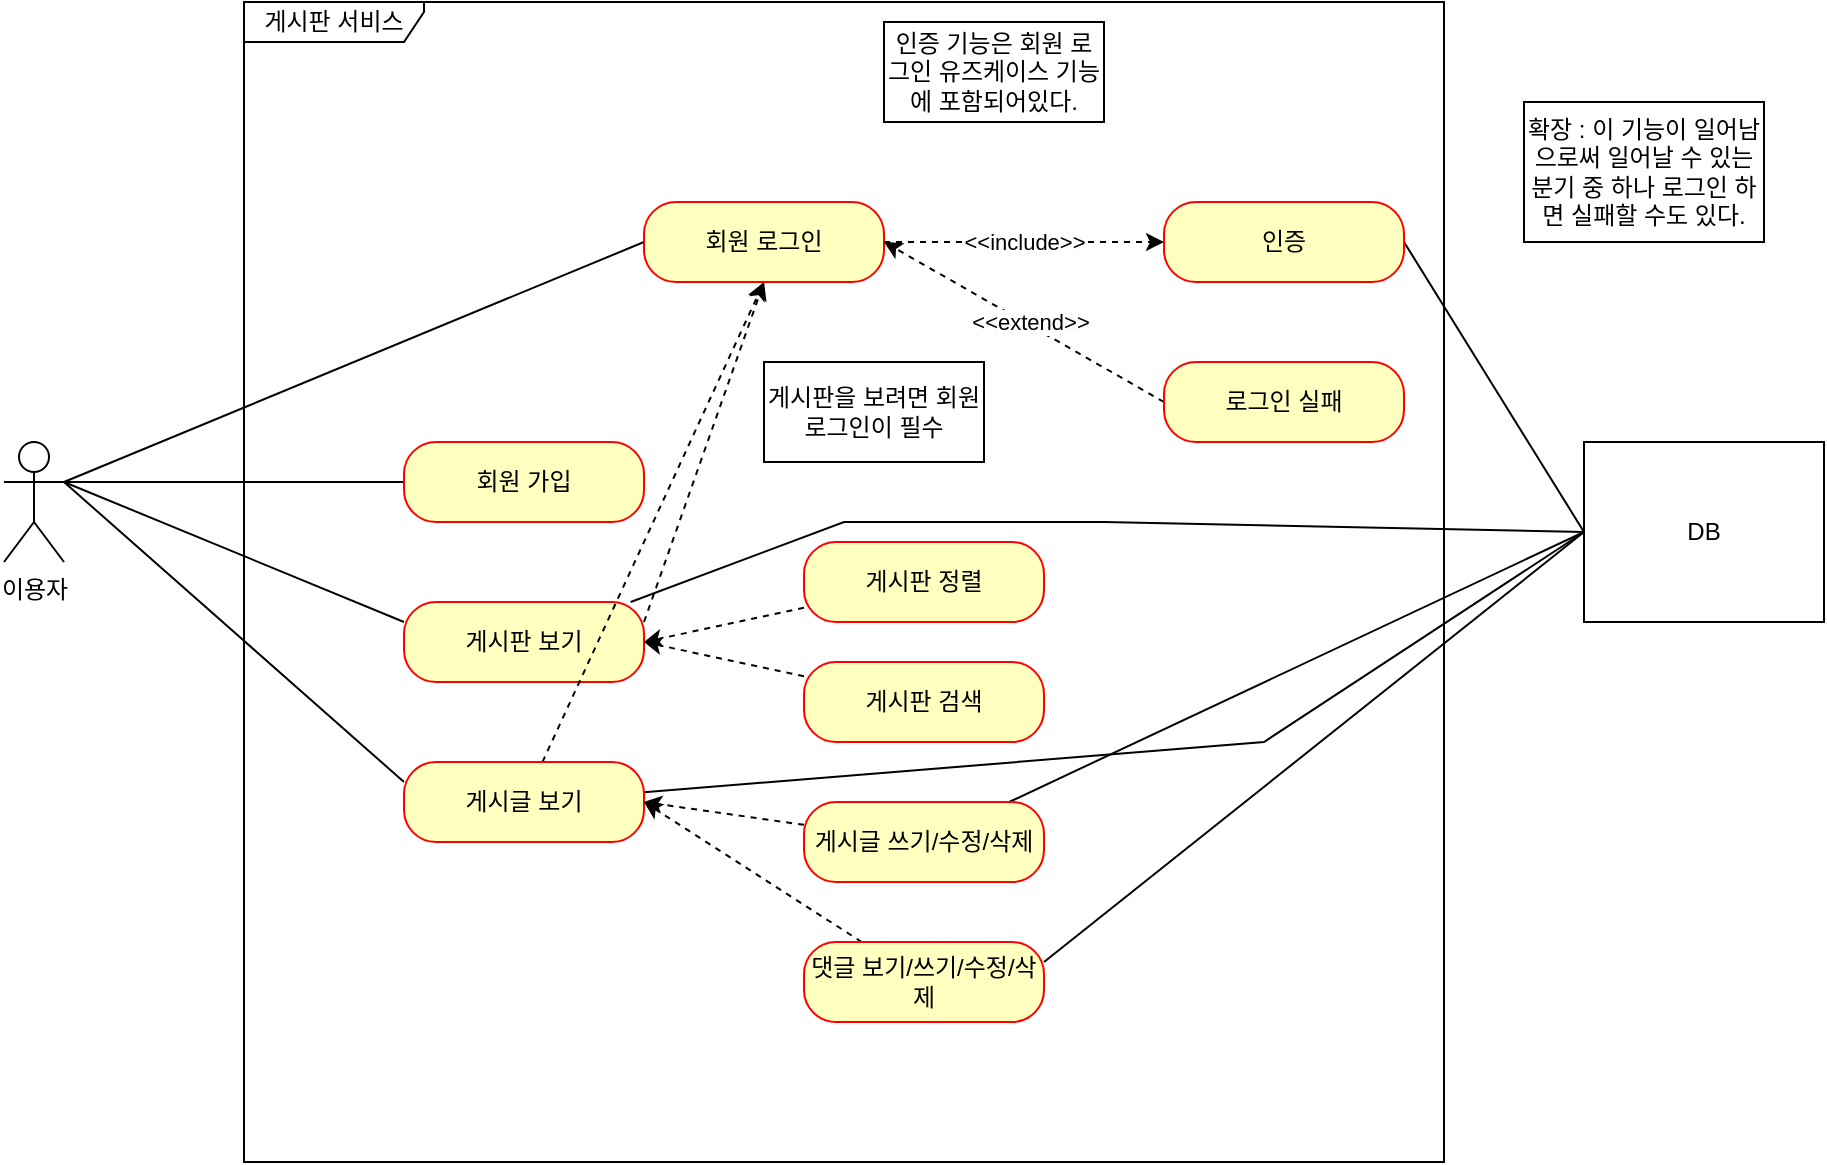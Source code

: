 <mxfile version="21.1.4" type="github">
  <diagram name="페이지-1" id="gxklzMOEhJ284HbPfKui">
    <mxGraphModel dx="1114" dy="616" grid="1" gridSize="10" guides="1" tooltips="1" connect="1" arrows="1" fold="1" page="1" pageScale="1" pageWidth="850" pageHeight="1100" math="0" shadow="0">
      <root>
        <mxCell id="0" />
        <mxCell id="1" parent="0" />
        <mxCell id="NrBgv50jh2lkLzNKUakg-1" value="이용자" style="shape=umlActor;verticalLabelPosition=bottom;verticalAlign=top;html=1;" vertex="1" parent="1">
          <mxGeometry x="40" y="240" width="30" height="60" as="geometry" />
        </mxCell>
        <mxCell id="NrBgv50jh2lkLzNKUakg-3" value="게시판 서비스" style="shape=umlFrame;whiteSpace=wrap;html=1;pointerEvents=0;width=90;height=20;" vertex="1" parent="1">
          <mxGeometry x="160" y="20" width="600" height="580" as="geometry" />
        </mxCell>
        <mxCell id="NrBgv50jh2lkLzNKUakg-20" style="rounded=0;orthogonalLoop=1;jettySize=auto;html=1;entryX=1;entryY=0.333;entryDx=0;entryDy=0;entryPerimeter=0;endArrow=none;endFill=0;exitX=0;exitY=0.5;exitDx=0;exitDy=0;" edge="1" parent="1" source="NrBgv50jh2lkLzNKUakg-4" target="NrBgv50jh2lkLzNKUakg-1">
          <mxGeometry relative="1" as="geometry" />
        </mxCell>
        <mxCell id="NrBgv50jh2lkLzNKUakg-4" value="회원 가입" style="rounded=1;whiteSpace=wrap;html=1;arcSize=40;fontColor=#000000;fillColor=#ffffc0;strokeColor=#ff0000;" vertex="1" parent="1">
          <mxGeometry x="240" y="240" width="120" height="40" as="geometry" />
        </mxCell>
        <mxCell id="NrBgv50jh2lkLzNKUakg-22" style="rounded=0;orthogonalLoop=1;jettySize=auto;html=1;entryX=1;entryY=0.333;entryDx=0;entryDy=0;entryPerimeter=0;endArrow=none;endFill=0;exitX=0;exitY=0.25;exitDx=0;exitDy=0;" edge="1" parent="1" source="NrBgv50jh2lkLzNKUakg-6" target="NrBgv50jh2lkLzNKUakg-1">
          <mxGeometry relative="1" as="geometry" />
        </mxCell>
        <mxCell id="NrBgv50jh2lkLzNKUakg-29" style="rounded=0;orthogonalLoop=1;jettySize=auto;html=1;entryX=0.5;entryY=1;entryDx=0;entryDy=0;exitX=1;exitY=0.25;exitDx=0;exitDy=0;dashed=1;" edge="1" parent="1" source="NrBgv50jh2lkLzNKUakg-6" target="NrBgv50jh2lkLzNKUakg-8">
          <mxGeometry relative="1" as="geometry" />
        </mxCell>
        <mxCell id="NrBgv50jh2lkLzNKUakg-44" style="rounded=0;orthogonalLoop=1;jettySize=auto;html=1;entryX=0;entryY=0.5;entryDx=0;entryDy=0;endArrow=none;endFill=0;" edge="1" parent="1" source="NrBgv50jh2lkLzNKUakg-6" target="NrBgv50jh2lkLzNKUakg-39">
          <mxGeometry relative="1" as="geometry">
            <Array as="points">
              <mxPoint x="460" y="280" />
              <mxPoint x="590" y="280" />
            </Array>
          </mxGeometry>
        </mxCell>
        <mxCell id="NrBgv50jh2lkLzNKUakg-6" value="게시판 보기" style="rounded=1;whiteSpace=wrap;html=1;arcSize=40;fontColor=#000000;fillColor=#ffffc0;strokeColor=#ff0000;" vertex="1" parent="1">
          <mxGeometry x="240" y="320" width="120" height="40" as="geometry" />
        </mxCell>
        <mxCell id="NrBgv50jh2lkLzNKUakg-23" style="rounded=0;orthogonalLoop=1;jettySize=auto;html=1;endArrow=none;endFill=0;exitX=0;exitY=0.25;exitDx=0;exitDy=0;" edge="1" parent="1" source="NrBgv50jh2lkLzNKUakg-7">
          <mxGeometry relative="1" as="geometry">
            <mxPoint x="70" y="260" as="targetPoint" />
          </mxGeometry>
        </mxCell>
        <mxCell id="NrBgv50jh2lkLzNKUakg-30" style="rounded=0;orthogonalLoop=1;jettySize=auto;html=1;entryX=0.5;entryY=1;entryDx=0;entryDy=0;dashed=1;" edge="1" parent="1" source="NrBgv50jh2lkLzNKUakg-7" target="NrBgv50jh2lkLzNKUakg-8">
          <mxGeometry relative="1" as="geometry" />
        </mxCell>
        <mxCell id="NrBgv50jh2lkLzNKUakg-45" style="rounded=0;orthogonalLoop=1;jettySize=auto;html=1;entryX=0;entryY=0.5;entryDx=0;entryDy=0;endArrow=none;endFill=0;" edge="1" parent="1" source="NrBgv50jh2lkLzNKUakg-7" target="NrBgv50jh2lkLzNKUakg-39">
          <mxGeometry relative="1" as="geometry">
            <Array as="points">
              <mxPoint x="670" y="390" />
            </Array>
          </mxGeometry>
        </mxCell>
        <mxCell id="NrBgv50jh2lkLzNKUakg-7" value="게시글 보기" style="rounded=1;whiteSpace=wrap;html=1;arcSize=40;fontColor=#000000;fillColor=#ffffc0;strokeColor=#ff0000;" vertex="1" parent="1">
          <mxGeometry x="240" y="400" width="120" height="40" as="geometry" />
        </mxCell>
        <mxCell id="NrBgv50jh2lkLzNKUakg-21" style="rounded=0;orthogonalLoop=1;jettySize=auto;html=1;endArrow=none;endFill=0;exitX=0;exitY=0.5;exitDx=0;exitDy=0;" edge="1" parent="1" source="NrBgv50jh2lkLzNKUakg-8">
          <mxGeometry relative="1" as="geometry">
            <mxPoint x="70" y="260" as="targetPoint" />
          </mxGeometry>
        </mxCell>
        <mxCell id="NrBgv50jh2lkLzNKUakg-24" value="&amp;lt;&amp;lt;include&amp;gt;&amp;gt;" style="edgeStyle=orthogonalEdgeStyle;rounded=0;orthogonalLoop=1;jettySize=auto;html=1;endArrow=classic;endFill=1;dashed=1;" edge="1" parent="1" source="NrBgv50jh2lkLzNKUakg-8" target="NrBgv50jh2lkLzNKUakg-9">
          <mxGeometry relative="1" as="geometry" />
        </mxCell>
        <mxCell id="NrBgv50jh2lkLzNKUakg-8" value="회원 로그인" style="rounded=1;whiteSpace=wrap;html=1;arcSize=40;fontColor=#000000;fillColor=#ffffc0;strokeColor=#ff0000;" vertex="1" parent="1">
          <mxGeometry x="360" y="120" width="120" height="40" as="geometry" />
        </mxCell>
        <mxCell id="NrBgv50jh2lkLzNKUakg-42" style="rounded=0;orthogonalLoop=1;jettySize=auto;html=1;entryX=0;entryY=0.5;entryDx=0;entryDy=0;exitX=1;exitY=0.5;exitDx=0;exitDy=0;endArrow=none;endFill=0;" edge="1" parent="1" source="NrBgv50jh2lkLzNKUakg-9" target="NrBgv50jh2lkLzNKUakg-39">
          <mxGeometry relative="1" as="geometry" />
        </mxCell>
        <mxCell id="NrBgv50jh2lkLzNKUakg-9" value="인증" style="rounded=1;whiteSpace=wrap;html=1;arcSize=40;fontColor=#000000;fillColor=#ffffc0;strokeColor=#ff0000;" vertex="1" parent="1">
          <mxGeometry x="620" y="120" width="120" height="40" as="geometry" />
        </mxCell>
        <mxCell id="NrBgv50jh2lkLzNKUakg-25" style="rounded=0;orthogonalLoop=1;jettySize=auto;html=1;entryX=1;entryY=0.5;entryDx=0;entryDy=0;endArrow=classic;endFill=1;exitX=0;exitY=0.5;exitDx=0;exitDy=0;dashed=1;startArrow=none;startFill=0;" edge="1" parent="1" source="NrBgv50jh2lkLzNKUakg-10" target="NrBgv50jh2lkLzNKUakg-8">
          <mxGeometry relative="1" as="geometry" />
        </mxCell>
        <mxCell id="NrBgv50jh2lkLzNKUakg-27" value="&amp;lt;&amp;lt;extend&amp;gt;&amp;gt;" style="edgeLabel;html=1;align=center;verticalAlign=middle;resizable=0;points=[];" vertex="1" connectable="0" parent="NrBgv50jh2lkLzNKUakg-25">
          <mxGeometry x="-0.043" y="-2" relative="1" as="geometry">
            <mxPoint x="-1" as="offset" />
          </mxGeometry>
        </mxCell>
        <mxCell id="NrBgv50jh2lkLzNKUakg-10" value="로그인 실패" style="rounded=1;whiteSpace=wrap;html=1;arcSize=40;fontColor=#000000;fillColor=#ffffc0;strokeColor=#ff0000;" vertex="1" parent="1">
          <mxGeometry x="620" y="200" width="120" height="40" as="geometry" />
        </mxCell>
        <mxCell id="NrBgv50jh2lkLzNKUakg-32" style="rounded=0;orthogonalLoop=1;jettySize=auto;html=1;entryX=1;entryY=0.5;entryDx=0;entryDy=0;dashed=1;" edge="1" parent="1" source="NrBgv50jh2lkLzNKUakg-11" target="NrBgv50jh2lkLzNKUakg-6">
          <mxGeometry relative="1" as="geometry" />
        </mxCell>
        <mxCell id="NrBgv50jh2lkLzNKUakg-11" value="게시판 정렬" style="rounded=1;whiteSpace=wrap;html=1;arcSize=40;fontColor=#000000;fillColor=#ffffc0;strokeColor=#ff0000;" vertex="1" parent="1">
          <mxGeometry x="440" y="290" width="120" height="40" as="geometry" />
        </mxCell>
        <mxCell id="NrBgv50jh2lkLzNKUakg-33" style="rounded=0;orthogonalLoop=1;jettySize=auto;html=1;entryX=1;entryY=0.5;entryDx=0;entryDy=0;dashed=1;" edge="1" parent="1" source="NrBgv50jh2lkLzNKUakg-12" target="NrBgv50jh2lkLzNKUakg-6">
          <mxGeometry relative="1" as="geometry" />
        </mxCell>
        <mxCell id="NrBgv50jh2lkLzNKUakg-12" value="게시판 검색" style="rounded=1;whiteSpace=wrap;html=1;arcSize=40;fontColor=#000000;fillColor=#ffffc0;strokeColor=#ff0000;" vertex="1" parent="1">
          <mxGeometry x="440" y="350" width="120" height="40" as="geometry" />
        </mxCell>
        <mxCell id="NrBgv50jh2lkLzNKUakg-36" style="rounded=0;orthogonalLoop=1;jettySize=auto;html=1;entryX=1;entryY=0.5;entryDx=0;entryDy=0;strokeColor=none;" edge="1" parent="1" source="NrBgv50jh2lkLzNKUakg-13" target="NrBgv50jh2lkLzNKUakg-7">
          <mxGeometry relative="1" as="geometry" />
        </mxCell>
        <mxCell id="NrBgv50jh2lkLzNKUakg-37" style="rounded=0;orthogonalLoop=1;jettySize=auto;html=1;entryX=1;entryY=0.5;entryDx=0;entryDy=0;dashed=1;" edge="1" parent="1" source="NrBgv50jh2lkLzNKUakg-13" target="NrBgv50jh2lkLzNKUakg-7">
          <mxGeometry relative="1" as="geometry" />
        </mxCell>
        <mxCell id="NrBgv50jh2lkLzNKUakg-46" style="rounded=0;orthogonalLoop=1;jettySize=auto;html=1;entryX=0;entryY=0.5;entryDx=0;entryDy=0;endArrow=none;endFill=0;" edge="1" parent="1" source="NrBgv50jh2lkLzNKUakg-13" target="NrBgv50jh2lkLzNKUakg-39">
          <mxGeometry relative="1" as="geometry">
            <mxPoint x="830" y="280" as="targetPoint" />
          </mxGeometry>
        </mxCell>
        <mxCell id="NrBgv50jh2lkLzNKUakg-13" value="게시글 쓰기/수정/삭제" style="rounded=1;whiteSpace=wrap;html=1;arcSize=40;fontColor=#000000;fillColor=#ffffc0;strokeColor=#ff0000;" vertex="1" parent="1">
          <mxGeometry x="440" y="420" width="120" height="40" as="geometry" />
        </mxCell>
        <mxCell id="NrBgv50jh2lkLzNKUakg-38" style="rounded=0;orthogonalLoop=1;jettySize=auto;html=1;entryX=1;entryY=0.5;entryDx=0;entryDy=0;dashed=1;" edge="1" parent="1" source="NrBgv50jh2lkLzNKUakg-14" target="NrBgv50jh2lkLzNKUakg-7">
          <mxGeometry relative="1" as="geometry" />
        </mxCell>
        <mxCell id="NrBgv50jh2lkLzNKUakg-47" style="rounded=0;orthogonalLoop=1;jettySize=auto;html=1;entryX=0;entryY=0.5;entryDx=0;entryDy=0;exitX=1;exitY=0.25;exitDx=0;exitDy=0;endArrow=none;endFill=0;" edge="1" parent="1" source="NrBgv50jh2lkLzNKUakg-14" target="NrBgv50jh2lkLzNKUakg-39">
          <mxGeometry relative="1" as="geometry" />
        </mxCell>
        <mxCell id="NrBgv50jh2lkLzNKUakg-14" value="댓글 보기/쓰기/수정/삭제" style="rounded=1;whiteSpace=wrap;html=1;arcSize=40;fontColor=#000000;fillColor=#ffffc0;strokeColor=#ff0000;" vertex="1" parent="1">
          <mxGeometry x="440" y="490" width="120" height="40" as="geometry" />
        </mxCell>
        <mxCell id="NrBgv50jh2lkLzNKUakg-26" value="인증 기능은 회원 로그인 유즈케이스 기능에 포함되어있다." style="html=1;whiteSpace=wrap;" vertex="1" parent="1">
          <mxGeometry x="480" y="30" width="110" height="50" as="geometry" />
        </mxCell>
        <mxCell id="NrBgv50jh2lkLzNKUakg-28" value="확장 : 이 기능이 일어남으로써 일어날 수 있는 분기 중 하나 로그인 하면 실패할 수도 있다." style="html=1;whiteSpace=wrap;" vertex="1" parent="1">
          <mxGeometry x="800" y="70" width="120" height="70" as="geometry" />
        </mxCell>
        <mxCell id="NrBgv50jh2lkLzNKUakg-31" value="게시판을 보려면 회원 로그인이 필수" style="html=1;whiteSpace=wrap;" vertex="1" parent="1">
          <mxGeometry x="420" y="200" width="110" height="50" as="geometry" />
        </mxCell>
        <mxCell id="NrBgv50jh2lkLzNKUakg-39" value="DB" style="html=1;dropTarget=0;whiteSpace=wrap;" vertex="1" parent="1">
          <mxGeometry x="830" y="240" width="120" height="90" as="geometry" />
        </mxCell>
      </root>
    </mxGraphModel>
  </diagram>
</mxfile>
